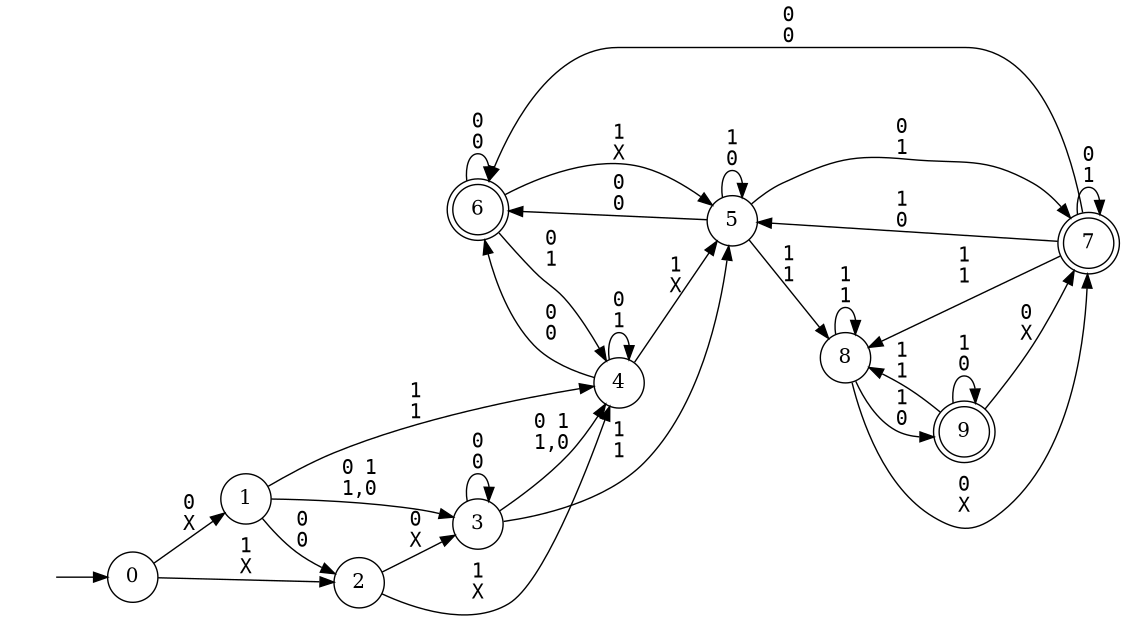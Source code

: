 digraph MONA_DFA {
 rankdir = LR;
 center = true;
 size = "7.5,10.5";
 edge [fontname = Courier];
 node [height = .5, width = .5];
 node [shape = doublecircle]; 6; 7; 9;
 node [shape = circle]; 0; 1; 2; 3; 4; 5; 8;
 node [shape = box];
 init [shape = plaintext, label = ""];
 init -> 0;
 0 -> 1 [label="0\nX"];
 0 -> 2 [label="1\nX"];
 1 -> 2 [label="0\n0"];
 1 -> 3 [label="0 1\n1,0"];
 1 -> 4 [label="1\n1"];
 2 -> 3 [label="0\nX"];
 2 -> 4 [label="1\nX"];
 3 -> 3 [label="0\n0"];
 3 -> 4 [label="0 1\n1,0"];
 3 -> 5 [label="1\n1"];
 4 -> 4 [label="0\n1"];
 4 -> 5 [label="1\nX"];
 4 -> 6 [label="0\n0"];
 5 -> 5 [label="1\n0"];
 5 -> 6 [label="0\n0"];
 5 -> 7 [label="0\n1"];
 5 -> 8 [label="1\n1"];
 6 -> 4 [label="0\n1"];
 6 -> 5 [label="1\nX"];
 6 -> 6 [label="0\n0"];
 7 -> 5 [label="1\n0"];
 7 -> 6 [label="0\n0"];
 7 -> 7 [label="0\n1"];
 7 -> 8 [label="1\n1"];
 8 -> 7 [label="0\nX"];
 8 -> 8 [label="1\n1"];
 8 -> 9 [label="1\n0"];
 9 -> 7 [label="0\nX"];
 9 -> 8 [label="1\n1"];
 9 -> 9 [label="1\n0"];
}
